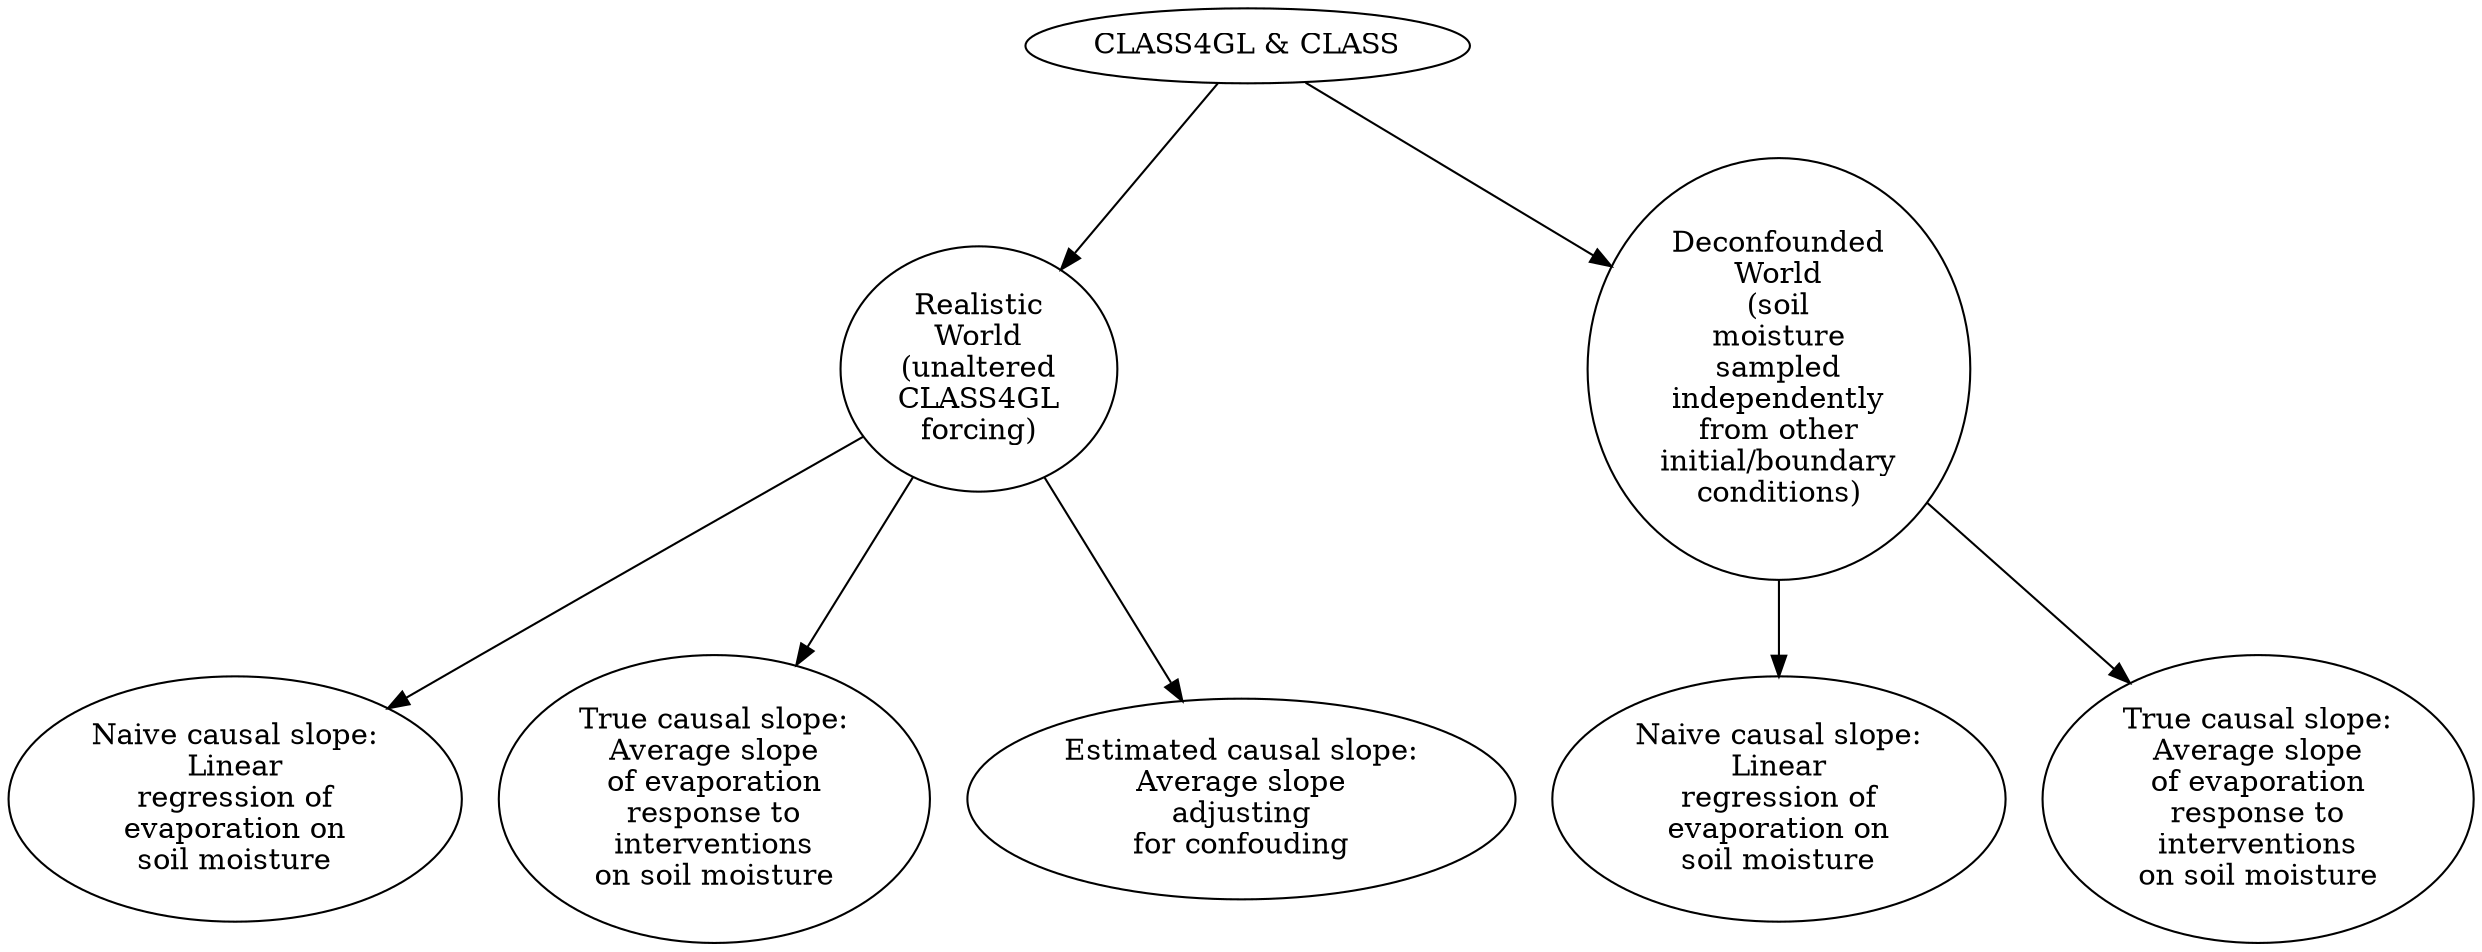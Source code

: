 digraph G {

        class[label="CLASS4GL & CLASS"];
        realistic[label="Realistic\nWorld\n(unaltered\nCLASS4GL\nforcing)"];
        deconfounded[label="Deconfounded\nWorld\n(soil\nmoisture\nsampled\nindependently\nfrom other\ninitial/boundary\nconditions)"];
        naive[label="Naive causal slope:\nLinear\nregression of\nevaporation on\nsoil moisture"];
        naive_de[label="Naive causal slope:\nLinear\nregression of\nevaporation on\nsoil moisture"];
        true[label="True causal slope:\nAverage slope\nof evaporation\nresponse to\ninterventions\non soil moisture"];
        true_de[label="True causal slope:\nAverage slope\nof evaporation\nresponse to\ninterventions\non soil moisture"];
        adjusted[label="Estimated causal slope:\nAverage slope\nadjusting\nfor confouding"];

        class -> realistic;
        class -> deconfounded;

        realistic -> true;
        realistic -> naive;
        realistic -> adjusted;

        deconfounded -> true_de;
        deconfounded -> naive_de;

}
